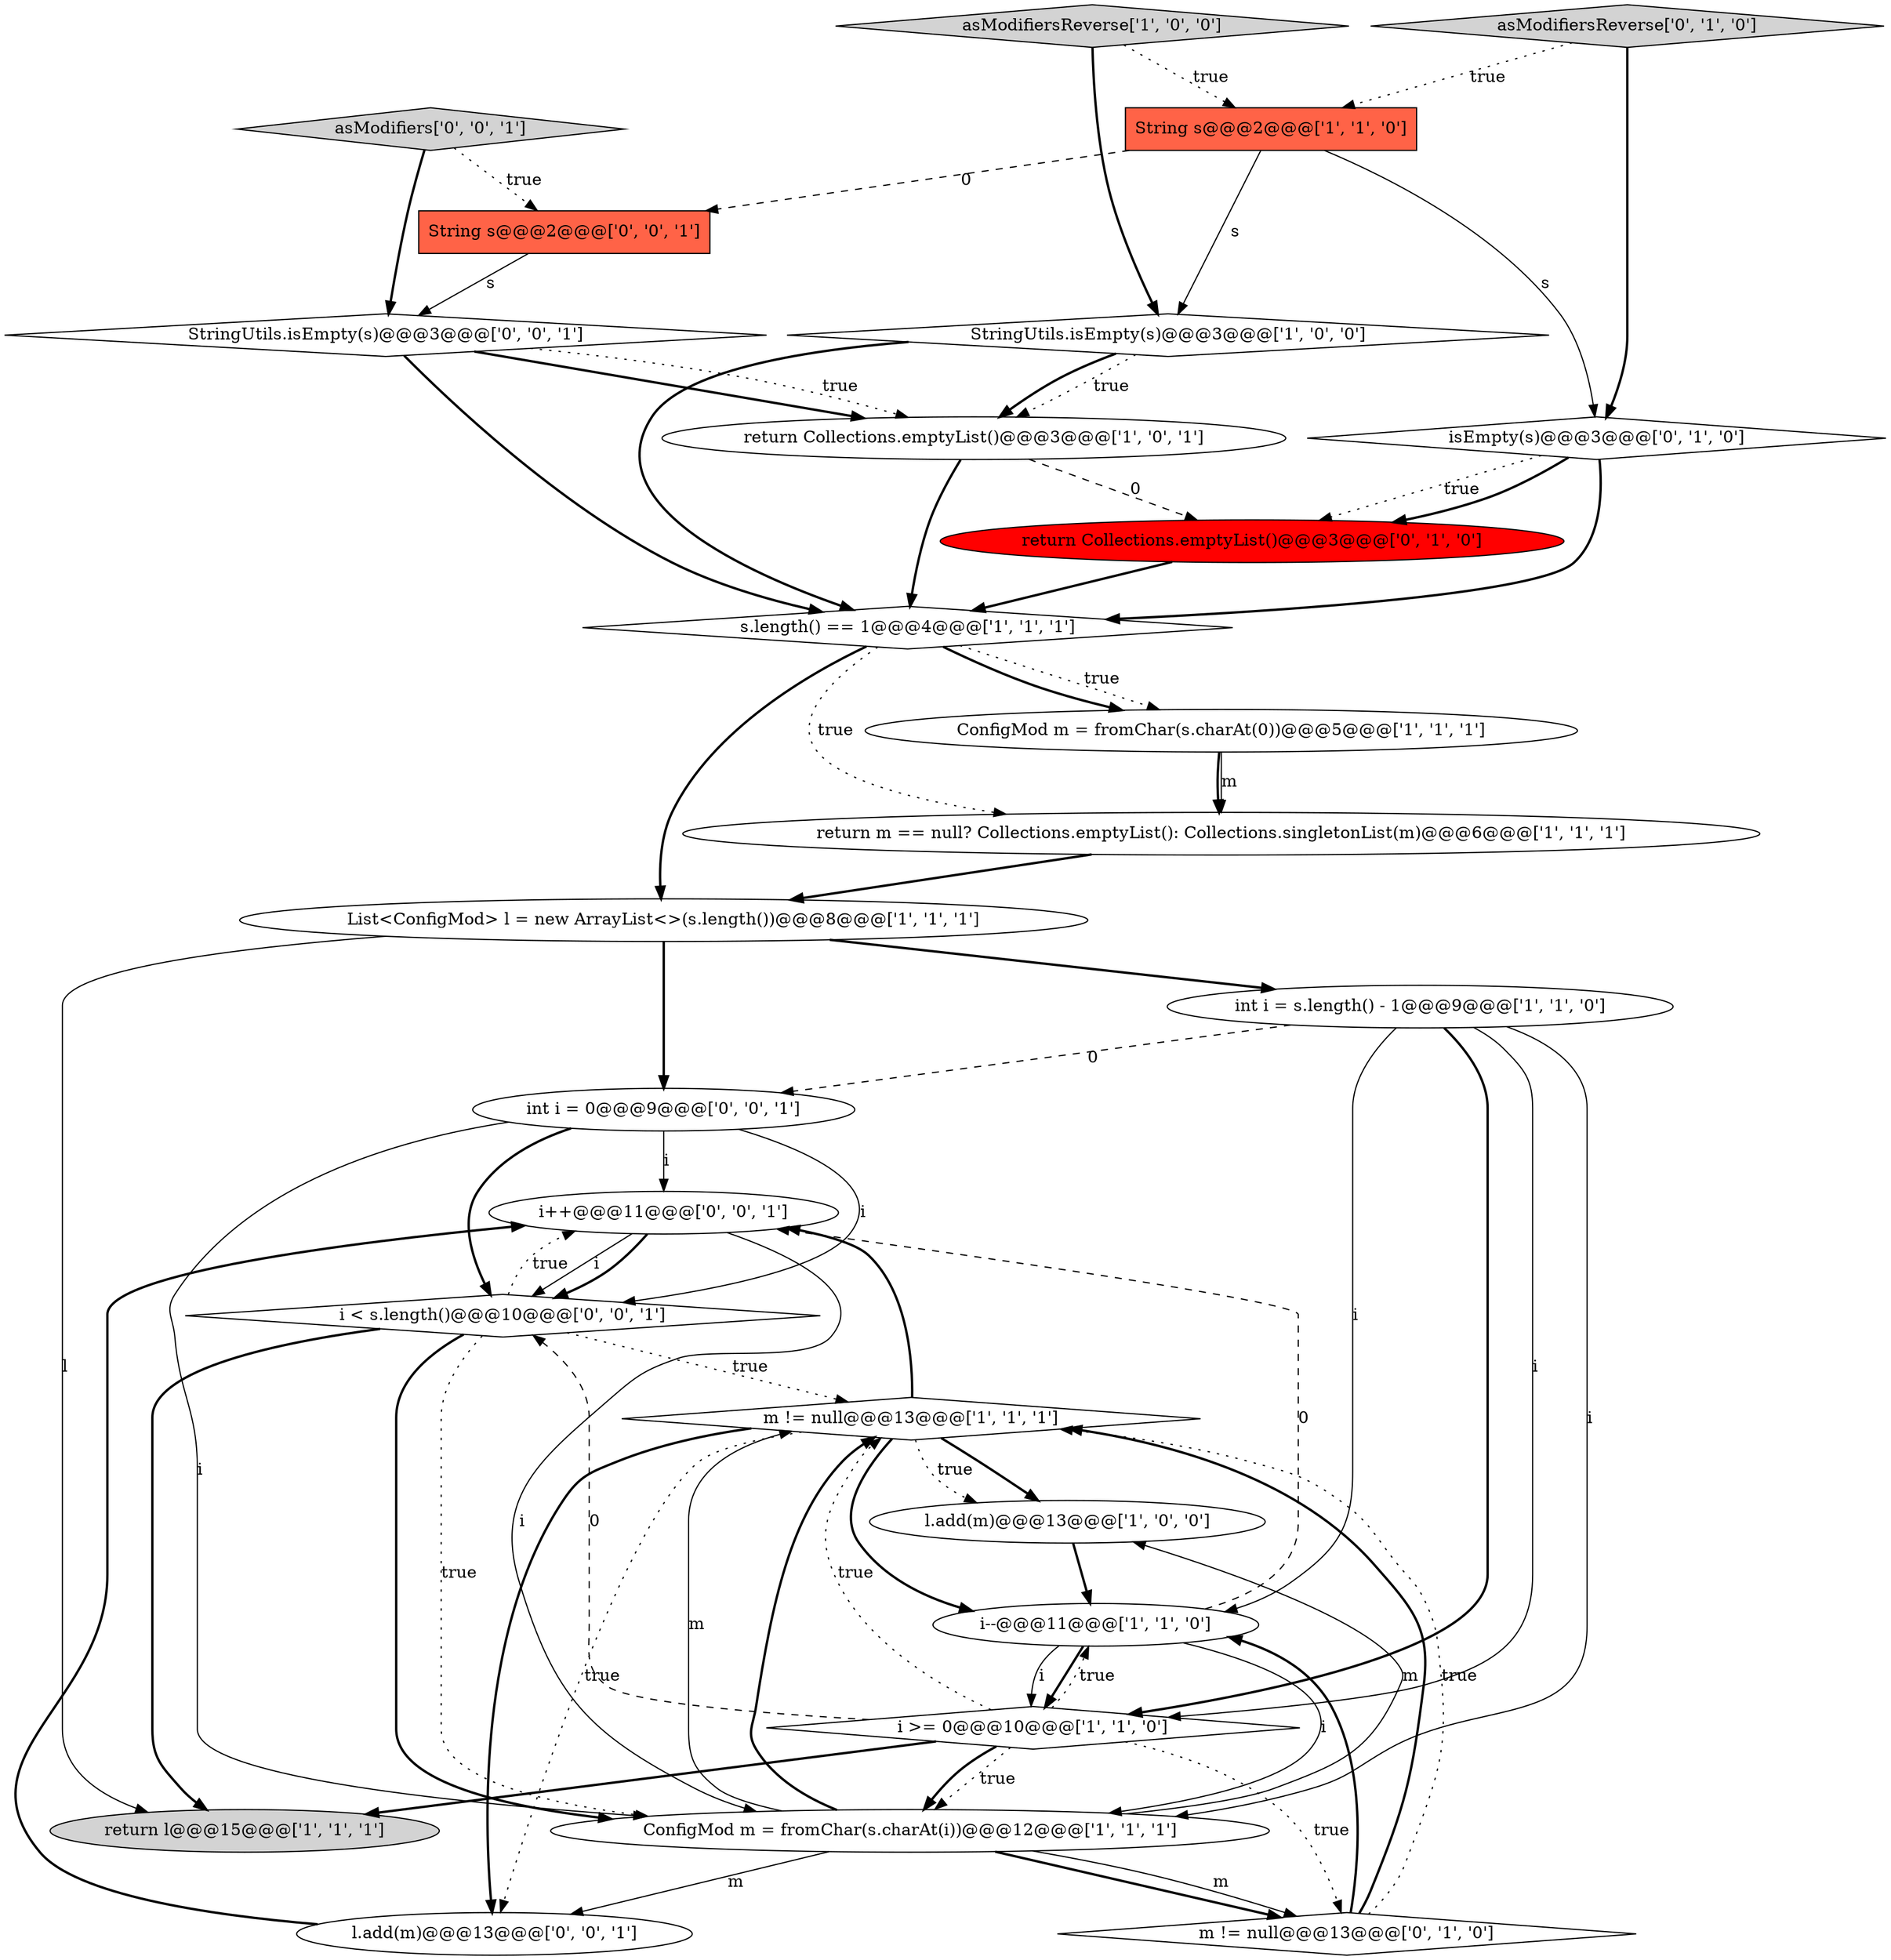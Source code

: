 digraph {
5 [style = filled, label = "ConfigMod m = fromChar(s.charAt(0))@@@5@@@['1', '1', '1']", fillcolor = white, shape = ellipse image = "AAA0AAABBB1BBB"];
25 [style = filled, label = "asModifiers['0', '0', '1']", fillcolor = lightgray, shape = diamond image = "AAA0AAABBB3BBB"];
0 [style = filled, label = "StringUtils.isEmpty(s)@@@3@@@['1', '0', '0']", fillcolor = white, shape = diamond image = "AAA0AAABBB1BBB"];
7 [style = filled, label = "m != null@@@13@@@['1', '1', '1']", fillcolor = white, shape = diamond image = "AAA0AAABBB1BBB"];
14 [style = filled, label = "List<ConfigMod> l = new ArrayList<>(s.length())@@@8@@@['1', '1', '1']", fillcolor = white, shape = ellipse image = "AAA0AAABBB1BBB"];
15 [style = filled, label = "asModifiersReverse['0', '1', '0']", fillcolor = lightgray, shape = diamond image = "AAA0AAABBB2BBB"];
21 [style = filled, label = "i++@@@11@@@['0', '0', '1']", fillcolor = white, shape = ellipse image = "AAA0AAABBB3BBB"];
11 [style = filled, label = "asModifiersReverse['1', '0', '0']", fillcolor = lightgray, shape = diamond image = "AAA0AAABBB1BBB"];
4 [style = filled, label = "String s@@@2@@@['1', '1', '0']", fillcolor = tomato, shape = box image = "AAA0AAABBB1BBB"];
20 [style = filled, label = "int i = 0@@@9@@@['0', '0', '1']", fillcolor = white, shape = ellipse image = "AAA0AAABBB3BBB"];
16 [style = filled, label = "m != null@@@13@@@['0', '1', '0']", fillcolor = white, shape = diamond image = "AAA0AAABBB2BBB"];
10 [style = filled, label = "return Collections.emptyList()@@@3@@@['1', '0', '1']", fillcolor = white, shape = ellipse image = "AAA0AAABBB1BBB"];
22 [style = filled, label = "l.add(m)@@@13@@@['0', '0', '1']", fillcolor = white, shape = ellipse image = "AAA0AAABBB3BBB"];
23 [style = filled, label = "String s@@@2@@@['0', '0', '1']", fillcolor = tomato, shape = box image = "AAA0AAABBB3BBB"];
24 [style = filled, label = "i < s.length()@@@10@@@['0', '0', '1']", fillcolor = white, shape = diamond image = "AAA0AAABBB3BBB"];
9 [style = filled, label = "int i = s.length() - 1@@@9@@@['1', '1', '0']", fillcolor = white, shape = ellipse image = "AAA0AAABBB1BBB"];
17 [style = filled, label = "isEmpty(s)@@@3@@@['0', '1', '0']", fillcolor = white, shape = diamond image = "AAA0AAABBB2BBB"];
12 [style = filled, label = "return l@@@15@@@['1', '1', '1']", fillcolor = lightgray, shape = ellipse image = "AAA0AAABBB1BBB"];
2 [style = filled, label = "i--@@@11@@@['1', '1', '0']", fillcolor = white, shape = ellipse image = "AAA0AAABBB1BBB"];
1 [style = filled, label = "l.add(m)@@@13@@@['1', '0', '0']", fillcolor = white, shape = ellipse image = "AAA0AAABBB1BBB"];
19 [style = filled, label = "StringUtils.isEmpty(s)@@@3@@@['0', '0', '1']", fillcolor = white, shape = diamond image = "AAA0AAABBB3BBB"];
8 [style = filled, label = "s.length() == 1@@@4@@@['1', '1', '1']", fillcolor = white, shape = diamond image = "AAA0AAABBB1BBB"];
18 [style = filled, label = "return Collections.emptyList()@@@3@@@['0', '1', '0']", fillcolor = red, shape = ellipse image = "AAA1AAABBB2BBB"];
6 [style = filled, label = "ConfigMod m = fromChar(s.charAt(i))@@@12@@@['1', '1', '1']", fillcolor = white, shape = ellipse image = "AAA0AAABBB1BBB"];
3 [style = filled, label = "return m == null? Collections.emptyList(): Collections.singletonList(m)@@@6@@@['1', '1', '1']", fillcolor = white, shape = ellipse image = "AAA0AAABBB1BBB"];
13 [style = filled, label = "i >= 0@@@10@@@['1', '1', '0']", fillcolor = white, shape = diamond image = "AAA0AAABBB1BBB"];
19->10 [style = dotted, label="true"];
4->0 [style = solid, label="s"];
13->6 [style = dotted, label="true"];
5->3 [style = bold, label=""];
13->16 [style = dotted, label="true"];
24->6 [style = dotted, label="true"];
17->8 [style = bold, label=""];
23->19 [style = solid, label="s"];
24->12 [style = bold, label=""];
9->20 [style = dashed, label="0"];
6->1 [style = solid, label="m"];
7->1 [style = bold, label=""];
5->3 [style = solid, label="m"];
17->18 [style = dotted, label="true"];
0->10 [style = dotted, label="true"];
2->6 [style = solid, label="i"];
20->21 [style = solid, label="i"];
6->22 [style = solid, label="m"];
3->14 [style = bold, label=""];
16->7 [style = bold, label=""];
9->2 [style = solid, label="i"];
22->21 [style = bold, label=""];
8->14 [style = bold, label=""];
21->24 [style = solid, label="i"];
19->10 [style = bold, label=""];
2->13 [style = solid, label="i"];
21->24 [style = bold, label=""];
13->7 [style = dotted, label="true"];
11->4 [style = dotted, label="true"];
16->2 [style = bold, label=""];
8->3 [style = dotted, label="true"];
15->4 [style = dotted, label="true"];
19->8 [style = bold, label=""];
10->18 [style = dashed, label="0"];
2->13 [style = bold, label=""];
21->6 [style = solid, label="i"];
13->2 [style = dotted, label="true"];
16->7 [style = dotted, label="true"];
7->22 [style = bold, label=""];
15->17 [style = bold, label=""];
9->13 [style = solid, label="i"];
0->10 [style = bold, label=""];
11->0 [style = bold, label=""];
13->12 [style = bold, label=""];
13->24 [style = dashed, label="0"];
10->8 [style = bold, label=""];
14->12 [style = solid, label="l"];
9->6 [style = solid, label="i"];
4->17 [style = solid, label="s"];
8->5 [style = dotted, label="true"];
8->5 [style = bold, label=""];
7->2 [style = bold, label=""];
6->16 [style = bold, label=""];
2->21 [style = dashed, label="0"];
6->7 [style = solid, label="m"];
0->8 [style = bold, label=""];
25->19 [style = bold, label=""];
7->21 [style = bold, label=""];
6->16 [style = solid, label="m"];
14->9 [style = bold, label=""];
1->2 [style = bold, label=""];
18->8 [style = bold, label=""];
25->23 [style = dotted, label="true"];
13->6 [style = bold, label=""];
20->24 [style = solid, label="i"];
7->1 [style = dotted, label="true"];
7->22 [style = dotted, label="true"];
24->21 [style = dotted, label="true"];
6->7 [style = bold, label=""];
20->24 [style = bold, label=""];
24->6 [style = bold, label=""];
4->23 [style = dashed, label="0"];
24->7 [style = dotted, label="true"];
17->18 [style = bold, label=""];
20->6 [style = solid, label="i"];
14->20 [style = bold, label=""];
9->13 [style = bold, label=""];
}
